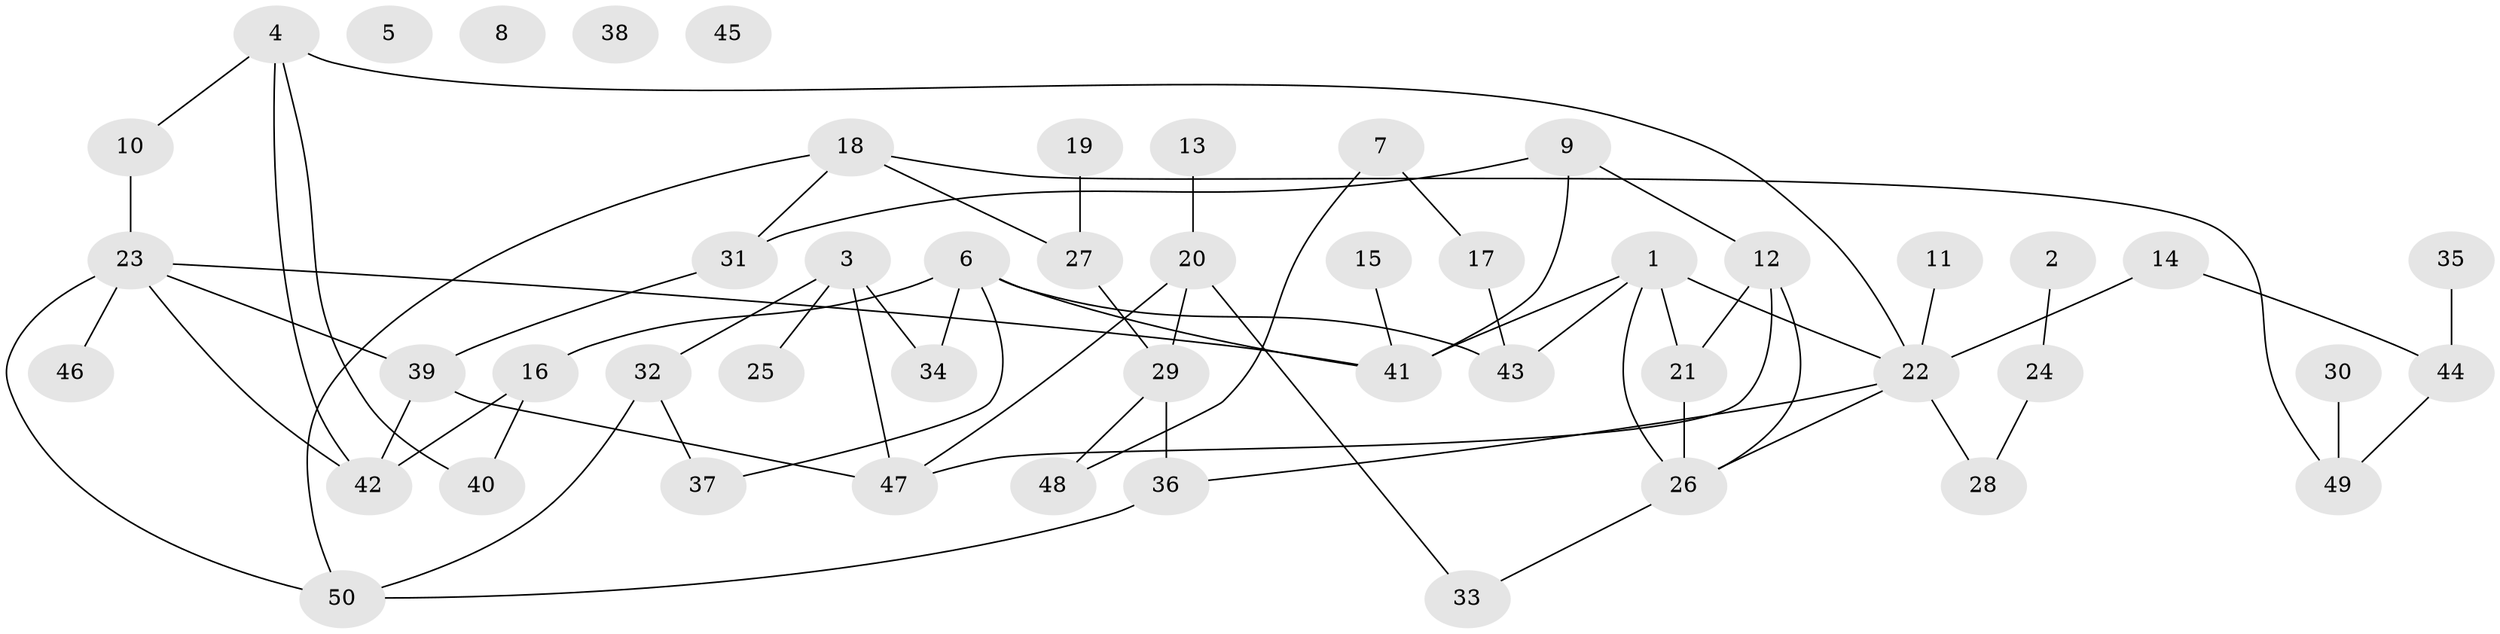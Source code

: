 // coarse degree distribution, {7: 0.125, 1: 0.1875, 4: 0.125, 2: 0.3125, 5: 0.1875, 6: 0.0625}
// Generated by graph-tools (version 1.1) at 2025/35/03/04/25 23:35:56]
// undirected, 50 vertices, 67 edges
graph export_dot {
  node [color=gray90,style=filled];
  1;
  2;
  3;
  4;
  5;
  6;
  7;
  8;
  9;
  10;
  11;
  12;
  13;
  14;
  15;
  16;
  17;
  18;
  19;
  20;
  21;
  22;
  23;
  24;
  25;
  26;
  27;
  28;
  29;
  30;
  31;
  32;
  33;
  34;
  35;
  36;
  37;
  38;
  39;
  40;
  41;
  42;
  43;
  44;
  45;
  46;
  47;
  48;
  49;
  50;
  1 -- 21;
  1 -- 22;
  1 -- 26;
  1 -- 41;
  1 -- 43;
  2 -- 24;
  3 -- 25;
  3 -- 32;
  3 -- 34;
  3 -- 47;
  4 -- 10;
  4 -- 22;
  4 -- 40;
  4 -- 42;
  6 -- 16;
  6 -- 34;
  6 -- 37;
  6 -- 41;
  6 -- 43;
  7 -- 17;
  7 -- 48;
  9 -- 12;
  9 -- 31;
  9 -- 41;
  10 -- 23;
  11 -- 22;
  12 -- 21;
  12 -- 26;
  12 -- 47;
  13 -- 20;
  14 -- 22;
  14 -- 44;
  15 -- 41;
  16 -- 40;
  16 -- 42;
  17 -- 43;
  18 -- 27;
  18 -- 31;
  18 -- 49;
  18 -- 50;
  19 -- 27;
  20 -- 29;
  20 -- 33;
  20 -- 47;
  21 -- 26;
  22 -- 26;
  22 -- 28;
  22 -- 36;
  23 -- 39;
  23 -- 41;
  23 -- 42;
  23 -- 46;
  23 -- 50;
  24 -- 28;
  26 -- 33;
  27 -- 29;
  29 -- 36;
  29 -- 48;
  30 -- 49;
  31 -- 39;
  32 -- 37;
  32 -- 50;
  35 -- 44;
  36 -- 50;
  39 -- 42;
  39 -- 47;
  44 -- 49;
}
